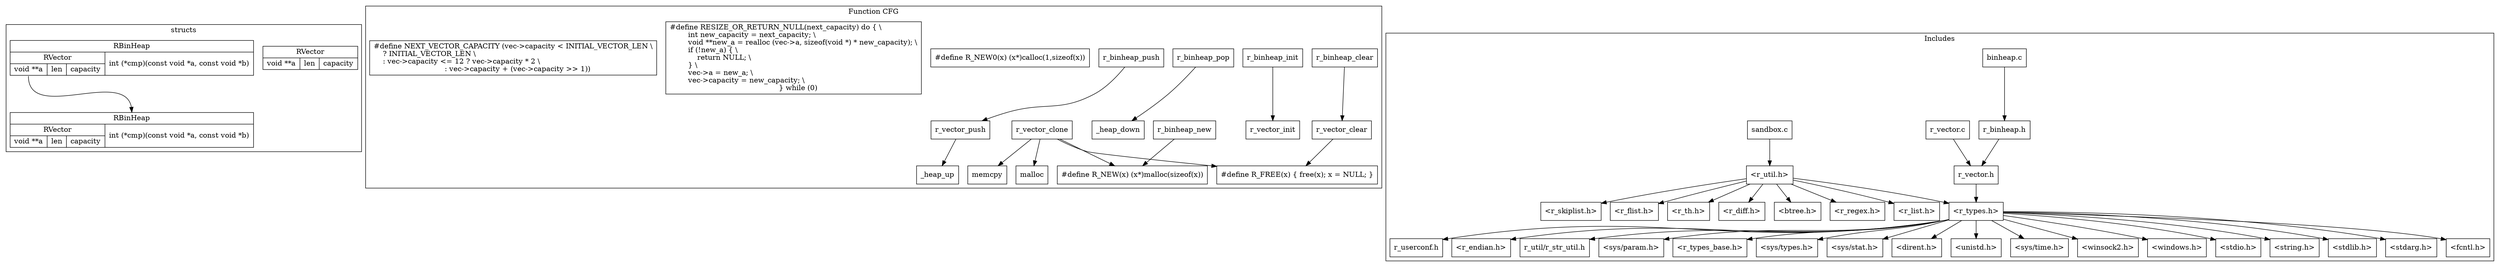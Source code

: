 digraph {
	node [shape=box]
	subgraph cluster_structs {
		node [shape=record]
		label=structs
		v1 [label="{<RVector> RVector | {<a> void **a | <len> len | <capacity> capacity}}"]
		h1 [label="{<RBinHeap> RBinHeap | {{<RVector> RVector | {<a> void **a | <len> len | <capacity> capacity}} | <cmp> int (*cmp)(const void *a, const void *b)}}"]
		h2 [label="{<RBinHeap> RBinHeap | {{<RVector> RVector | {<a> void **a | <len> len | <capacity> capacity}} | <cmp> int (*cmp)(const void *a, const void *b)}}"]
		h1:a -> h2:RBinHeap
	}
	subgraph cluster_funcs {
		label="Function CFG"
		R_NEW [label="#define R_NEW(x) (x*)malloc(sizeof(x))"]
		r_binheap_clear -> r_vector_clear
		r_binheap_init -> r_vector_init
		r_binheap_new -> R_NEW
		r_binheap_pop -> _heap_down
		r_binheap_push -> r_vector_push
		r_vector_push -> _heap_up
		R_NEW0 [label="#define R_NEW0(x) (x*)calloc(1,sizeof(x))"]
		RESIZE_OR_RETURN_NULL [label="#define RESIZE_OR_RETURN_NULL(next_capacity) do { \\\l        int new_capacity = next_capacity; \\\l        void **new_a = realloc (vec-&gt;a, sizeof(void *) * new_capacity); \\\l        if (!new_a) { \\\l            return NULL; \\\l        } \\\l        vec-&gt;a = new_a; \\\l        vec-&gt;capacity = new_capacity; \\\l    } while (0)"]
		NEXT_VECTOR_CAPACITY [label="#define NEXT_VECTOR_CAPACITY (vec-&gt;capacity &lt; INITIAL_VECTOR_LEN \\\l    ? INITIAL_VECTOR_LEN \\\l    : vec-&gt;capacity &lt;= 12 ? vec-&gt;capacity * 2 \\\l    : vec-&gt;capacity + (vec-&gt;capacity &gt;&gt; 1))"]
		R_FREE [label="#define R_FREE(x) { free(x); x = NULL; }"]
		r_vector_clear -> R_FREE
		r_vector_clone -> R_NEW
		r_vector_clone -> malloc
		r_vector_clone -> R_FREE
		r_vector_clone -> memcpy
	}
	subgraph cluster_includes {
		label=Includes
		"binheap.c" -> "r_binheap.h"
		"r_binheap.h" -> "r_vector.h"
		"r_vector.h" -> "&lt;r_types.h&gt;"
		"&lt;r_types.h&gt;" -> "r_userconf.h"
		"&lt;r_types.h&gt;" -> "&lt;r_endian.h&gt;"
		"&lt;r_types.h&gt;" -> "r_util/r_str_util.h"
		"&lt;r_types.h&gt;" -> "&lt;sys/param.h&gt;"
		"&lt;r_types.h&gt;" -> "&lt;r_types_base.h&gt;"
		"&lt;r_types.h&gt;" -> "&lt;sys/types.h&gt;"
		"&lt;r_types.h&gt;" -> "&lt;sys/stat.h&gt;"
		"&lt;r_types.h&gt;" -> "&lt;dirent.h&gt;"
		"&lt;r_types.h&gt;" -> "&lt;unistd.h&gt;"
		"&lt;r_types.h&gt;" -> "&lt;sys/time.h&gt;"
		"&lt;r_types.h&gt;" -> "&lt;winsock2.h&gt;"
		"&lt;r_types.h&gt;" -> "&lt;windows.h&gt;"
		"&lt;r_types.h&gt;" -> "&lt;stdio.h&gt;"
		"&lt;r_types.h&gt;" -> "&lt;string.h&gt;"
		"&lt;r_types.h&gt;" -> "&lt;stdlib.h&gt;"
		"&lt;r_types.h&gt;" -> "&lt;stdarg.h&gt;"
		"&lt;r_types.h&gt;" -> "&lt;fcntl.h&gt;"
		"r_vector.c" -> "r_vector.h"
		"sandbox.c" -> "&lt;r_util.h&gt;"
		"&lt;r_util.h&gt;" -> "&lt;r_types.h&gt;"
		"&lt;r_util.h&gt;" -> "&lt;r_diff.h&gt;"
		"&lt;r_util.h&gt;" -> "&lt;btree.h&gt;"
		"&lt;r_util.h&gt;" -> "&lt;r_regex.h&gt;"
		"&lt;r_util.h&gt;" -> "&lt;r_list.h&gt;"
		"&lt;r_util.h&gt;" -> "&lt;r_skiplist.h&gt;"
		"&lt;r_util.h&gt;" -> "&lt;r_flist.h&gt;"
		"&lt;r_util.h&gt;" -> "&lt;r_th.h&gt;"
	}
}
